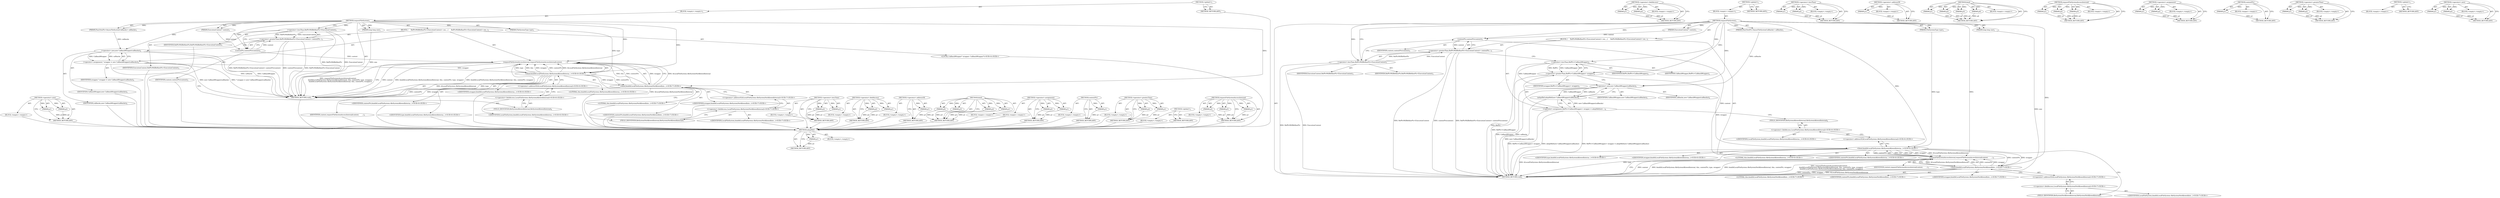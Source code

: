 digraph "requestFileSystemAccessInternal" {
vulnerable_95 [label=<(METHOD,adoptRef)>];
vulnerable_96 [label=<(PARAM,p1)>];
vulnerable_97 [label=<(BLOCK,&lt;empty&gt;,&lt;empty&gt;)>];
vulnerable_98 [label=<(METHOD_RETURN,ANY)>];
vulnerable_121 [label=<(METHOD,&lt;operator&gt;.fieldAccess)>];
vulnerable_122 [label=<(PARAM,p1)>];
vulnerable_123 [label=<(PARAM,p2)>];
vulnerable_124 [label=<(BLOCK,&lt;empty&gt;,&lt;empty&gt;)>];
vulnerable_125 [label=<(METHOD_RETURN,ANY)>];
vulnerable_6 [label=<(METHOD,&lt;global&gt;)<SUB>1</SUB>>];
vulnerable_7 [label=<(BLOCK,&lt;empty&gt;,&lt;empty&gt;)<SUB>1</SUB>>];
vulnerable_8 [label=<(METHOD,requestFileSystem)<SUB>1</SUB>>];
vulnerable_9 [label=<(PARAM,ExecutionContext* context)<SUB>1</SUB>>];
vulnerable_10 [label=<(PARAM,FileSystemType type)<SUB>1</SUB>>];
vulnerable_11 [label=<(PARAM,long long size)<SUB>1</SUB>>];
vulnerable_12 [label=<(PARAM,PassOwnPtr&lt;AsyncFileSystemCallbacks&gt; callbacks)<SUB>1</SUB>>];
vulnerable_13 [label=<(BLOCK,{
     RefPtrWillBeRawPtr&lt;ExecutionContext&gt; con...,{
     RefPtrWillBeRawPtr&lt;ExecutionContext&gt; con...)<SUB>2</SUB>>];
vulnerable_14 [label=<(&lt;operator&gt;.greaterThan,RefPtrWillBeRawPtr&lt;ExecutionContext&gt; contextPtr...)<SUB>3</SUB>>];
vulnerable_15 [label=<(&lt;operator&gt;.lessThan,RefPtrWillBeRawPtr&lt;ExecutionContext)<SUB>3</SUB>>];
vulnerable_16 [label=<(IDENTIFIER,RefPtrWillBeRawPtr,RefPtrWillBeRawPtr&lt;ExecutionContext)<SUB>3</SUB>>];
vulnerable_17 [label=<(IDENTIFIER,ExecutionContext,RefPtrWillBeRawPtr&lt;ExecutionContext)<SUB>3</SUB>>];
vulnerable_18 [label=<(contextPtr,contextPtr(context))<SUB>3</SUB>>];
vulnerable_19 [label=<(IDENTIFIER,context,contextPtr(context))<SUB>3</SUB>>];
vulnerable_20 [label=<(&lt;operator&gt;.assignment,RefPtr&lt;CallbackWrapper&gt; wrapper = adoptRef(new ...)<SUB>4</SUB>>];
vulnerable_21 [label=<(&lt;operator&gt;.greaterThan,RefPtr&lt;CallbackWrapper&gt; wrapper)<SUB>4</SUB>>];
vulnerable_22 [label=<(&lt;operator&gt;.lessThan,RefPtr&lt;CallbackWrapper)<SUB>4</SUB>>];
vulnerable_23 [label=<(IDENTIFIER,RefPtr,RefPtr&lt;CallbackWrapper)<SUB>4</SUB>>];
vulnerable_24 [label=<(IDENTIFIER,CallbackWrapper,RefPtr&lt;CallbackWrapper)<SUB>4</SUB>>];
vulnerable_25 [label=<(IDENTIFIER,wrapper,RefPtr&lt;CallbackWrapper&gt; wrapper)<SUB>4</SUB>>];
vulnerable_26 [label=<(adoptRef,adoptRef(new CallbackWrapper(callbacks)))<SUB>4</SUB>>];
vulnerable_27 [label=<(&lt;operator&gt;.new,new CallbackWrapper(callbacks))<SUB>4</SUB>>];
vulnerable_28 [label=<(IDENTIFIER,CallbackWrapper,new CallbackWrapper(callbacks))<SUB>4</SUB>>];
vulnerable_29 [label=<(IDENTIFIER,callbacks,new CallbackWrapper(callbacks))<SUB>4</SUB>>];
vulnerable_30 [label=<(requestFileSystemAccessInternal,requestFileSystemAccessInternal(context,
      ...)<SUB>5</SUB>>];
vulnerable_31 [label=<(IDENTIFIER,context,requestFileSystemAccessInternal(context,
      ...)<SUB>5</SUB>>];
vulnerable_32 [label="<(bind,bind(&amp;LocalFileSystem::fileSystemAllowedInterna...)<SUB>6</SUB>>"];
vulnerable_33 [label="<(&lt;operator&gt;.addressOf,&amp;LocalFileSystem::fileSystemAllowedInternal)<SUB>6</SUB>>"];
vulnerable_34 [label="<(&lt;operator&gt;.fieldAccess,LocalFileSystem::fileSystemAllowedInternal)<SUB>6</SUB>>"];
vulnerable_35 [label="<(IDENTIFIER,LocalFileSystem,bind(&amp;LocalFileSystem::fileSystemAllowedInterna...)<SUB>6</SUB>>"];
vulnerable_36 [label=<(FIELD_IDENTIFIER,fileSystemAllowedInternal,fileSystemAllowedInternal)<SUB>6</SUB>>];
vulnerable_37 [label="<(LITERAL,this,bind(&amp;LocalFileSystem::fileSystemAllowedInterna...)<SUB>6</SUB>>"];
vulnerable_38 [label="<(IDENTIFIER,contextPtr,bind(&amp;LocalFileSystem::fileSystemAllowedInterna...)<SUB>6</SUB>>"];
vulnerable_39 [label="<(IDENTIFIER,type,bind(&amp;LocalFileSystem::fileSystemAllowedInterna...)<SUB>6</SUB>>"];
vulnerable_40 [label="<(IDENTIFIER,wrapper,bind(&amp;LocalFileSystem::fileSystemAllowedInterna...)<SUB>6</SUB>>"];
vulnerable_41 [label="<(bind,bind(&amp;LocalFileSystem::fileSystemNotAllowedInte...)<SUB>7</SUB>>"];
vulnerable_42 [label="<(&lt;operator&gt;.addressOf,&amp;LocalFileSystem::fileSystemNotAllowedInternal)<SUB>7</SUB>>"];
vulnerable_43 [label="<(&lt;operator&gt;.fieldAccess,LocalFileSystem::fileSystemNotAllowedInternal)<SUB>7</SUB>>"];
vulnerable_44 [label="<(IDENTIFIER,LocalFileSystem,bind(&amp;LocalFileSystem::fileSystemNotAllowedInte...)<SUB>7</SUB>>"];
vulnerable_45 [label=<(FIELD_IDENTIFIER,fileSystemNotAllowedInternal,fileSystemNotAllowedInternal)<SUB>7</SUB>>];
vulnerable_46 [label="<(LITERAL,this,bind(&amp;LocalFileSystem::fileSystemNotAllowedInte...)<SUB>7</SUB>>"];
vulnerable_47 [label="<(IDENTIFIER,contextPtr,bind(&amp;LocalFileSystem::fileSystemNotAllowedInte...)<SUB>7</SUB>>"];
vulnerable_48 [label="<(IDENTIFIER,wrapper,bind(&amp;LocalFileSystem::fileSystemNotAllowedInte...)<SUB>7</SUB>>"];
vulnerable_49 [label=<(METHOD_RETURN,void)<SUB>1</SUB>>];
vulnerable_51 [label=<(METHOD_RETURN,ANY)<SUB>1</SUB>>];
vulnerable_81 [label=<(METHOD,&lt;operator&gt;.lessThan)>];
vulnerable_82 [label=<(PARAM,p1)>];
vulnerable_83 [label=<(PARAM,p2)>];
vulnerable_84 [label=<(BLOCK,&lt;empty&gt;,&lt;empty&gt;)>];
vulnerable_85 [label=<(METHOD_RETURN,ANY)>];
vulnerable_117 [label=<(METHOD,&lt;operator&gt;.addressOf)>];
vulnerable_118 [label=<(PARAM,p1)>];
vulnerable_119 [label=<(BLOCK,&lt;empty&gt;,&lt;empty&gt;)>];
vulnerable_120 [label=<(METHOD_RETURN,ANY)>];
vulnerable_110 [label=<(METHOD,bind)>];
vulnerable_111 [label=<(PARAM,p1)>];
vulnerable_112 [label=<(PARAM,p2)>];
vulnerable_113 [label=<(PARAM,p3)>];
vulnerable_114 [label=<(PARAM,p4)>];
vulnerable_115 [label=<(BLOCK,&lt;empty&gt;,&lt;empty&gt;)>];
vulnerable_116 [label=<(METHOD_RETURN,ANY)>];
vulnerable_104 [label=<(METHOD,requestFileSystemAccessInternal)>];
vulnerable_105 [label=<(PARAM,p1)>];
vulnerable_106 [label=<(PARAM,p2)>];
vulnerable_107 [label=<(PARAM,p3)>];
vulnerable_108 [label=<(BLOCK,&lt;empty&gt;,&lt;empty&gt;)>];
vulnerable_109 [label=<(METHOD_RETURN,ANY)>];
vulnerable_90 [label=<(METHOD,&lt;operator&gt;.assignment)>];
vulnerable_91 [label=<(PARAM,p1)>];
vulnerable_92 [label=<(PARAM,p2)>];
vulnerable_93 [label=<(BLOCK,&lt;empty&gt;,&lt;empty&gt;)>];
vulnerable_94 [label=<(METHOD_RETURN,ANY)>];
vulnerable_86 [label=<(METHOD,contextPtr)>];
vulnerable_87 [label=<(PARAM,p1)>];
vulnerable_88 [label=<(BLOCK,&lt;empty&gt;,&lt;empty&gt;)>];
vulnerable_89 [label=<(METHOD_RETURN,ANY)>];
vulnerable_76 [label=<(METHOD,&lt;operator&gt;.greaterThan)>];
vulnerable_77 [label=<(PARAM,p1)>];
vulnerable_78 [label=<(PARAM,p2)>];
vulnerable_79 [label=<(BLOCK,&lt;empty&gt;,&lt;empty&gt;)>];
vulnerable_80 [label=<(METHOD_RETURN,ANY)>];
vulnerable_70 [label=<(METHOD,&lt;global&gt;)<SUB>1</SUB>>];
vulnerable_71 [label=<(BLOCK,&lt;empty&gt;,&lt;empty&gt;)>];
vulnerable_72 [label=<(METHOD_RETURN,ANY)>];
vulnerable_99 [label=<(METHOD,&lt;operator&gt;.new)>];
vulnerable_100 [label=<(PARAM,p1)>];
vulnerable_101 [label=<(PARAM,p2)>];
vulnerable_102 [label=<(BLOCK,&lt;empty&gt;,&lt;empty&gt;)>];
vulnerable_103 [label=<(METHOD_RETURN,ANY)>];
fixed_93 [label=<(METHOD,&lt;operator&gt;.new)>];
fixed_94 [label=<(PARAM,p1)>];
fixed_95 [label=<(PARAM,p2)>];
fixed_96 [label=<(BLOCK,&lt;empty&gt;,&lt;empty&gt;)>];
fixed_97 [label=<(METHOD_RETURN,ANY)>];
fixed_6 [label=<(METHOD,&lt;global&gt;)<SUB>1</SUB>>];
fixed_7 [label=<(BLOCK,&lt;empty&gt;,&lt;empty&gt;)<SUB>1</SUB>>];
fixed_8 [label=<(METHOD,requestFileSystem)<SUB>1</SUB>>];
fixed_9 [label=<(PARAM,ExecutionContext* context)<SUB>1</SUB>>];
fixed_10 [label=<(PARAM,FileSystemType type)<SUB>1</SUB>>];
fixed_11 [label=<(PARAM,long long size)<SUB>1</SUB>>];
fixed_12 [label=<(PARAM,PassOwnPtr&lt;AsyncFileSystemCallbacks&gt; callbacks)<SUB>1</SUB>>];
fixed_13 [label=<(BLOCK,{
     RefPtrWillBeRawPtr&lt;ExecutionContext&gt; con...,{
     RefPtrWillBeRawPtr&lt;ExecutionContext&gt; con...)<SUB>2</SUB>>];
fixed_14 [label=<(&lt;operator&gt;.greaterThan,RefPtrWillBeRawPtr&lt;ExecutionContext&gt; contextPtr...)<SUB>3</SUB>>];
fixed_15 [label=<(&lt;operator&gt;.lessThan,RefPtrWillBeRawPtr&lt;ExecutionContext)<SUB>3</SUB>>];
fixed_16 [label=<(IDENTIFIER,RefPtrWillBeRawPtr,RefPtrWillBeRawPtr&lt;ExecutionContext)<SUB>3</SUB>>];
fixed_17 [label=<(IDENTIFIER,ExecutionContext,RefPtrWillBeRawPtr&lt;ExecutionContext)<SUB>3</SUB>>];
fixed_18 [label=<(contextPtr,contextPtr(context))<SUB>3</SUB>>];
fixed_19 [label=<(IDENTIFIER,context,contextPtr(context))<SUB>3</SUB>>];
fixed_20 [label="<(LOCAL,CallbackWrapper* wrapper: CallbackWrapper*)<SUB>4</SUB>>"];
fixed_21 [label=<(&lt;operator&gt;.assignment,* wrapper = new CallbackWrapper(callbacks))<SUB>4</SUB>>];
fixed_22 [label=<(IDENTIFIER,wrapper,* wrapper = new CallbackWrapper(callbacks))<SUB>4</SUB>>];
fixed_23 [label=<(&lt;operator&gt;.new,new CallbackWrapper(callbacks))<SUB>4</SUB>>];
fixed_24 [label=<(IDENTIFIER,CallbackWrapper,new CallbackWrapper(callbacks))<SUB>4</SUB>>];
fixed_25 [label=<(IDENTIFIER,callbacks,new CallbackWrapper(callbacks))<SUB>4</SUB>>];
fixed_26 [label=<(requestFileSystemAccessInternal,requestFileSystemAccessInternal(context,
      ...)<SUB>5</SUB>>];
fixed_27 [label=<(IDENTIFIER,context,requestFileSystemAccessInternal(context,
      ...)<SUB>5</SUB>>];
fixed_28 [label="<(bind,bind(&amp;LocalFileSystem::fileSystemAllowedInterna...)<SUB>6</SUB>>"];
fixed_29 [label="<(&lt;operator&gt;.addressOf,&amp;LocalFileSystem::fileSystemAllowedInternal)<SUB>6</SUB>>"];
fixed_30 [label="<(&lt;operator&gt;.fieldAccess,LocalFileSystem::fileSystemAllowedInternal)<SUB>6</SUB>>"];
fixed_31 [label="<(IDENTIFIER,LocalFileSystem,bind(&amp;LocalFileSystem::fileSystemAllowedInterna...)<SUB>6</SUB>>"];
fixed_32 [label=<(FIELD_IDENTIFIER,fileSystemAllowedInternal,fileSystemAllowedInternal)<SUB>6</SUB>>];
fixed_33 [label="<(LITERAL,this,bind(&amp;LocalFileSystem::fileSystemAllowedInterna...)<SUB>6</SUB>>"];
fixed_34 [label="<(IDENTIFIER,contextPtr,bind(&amp;LocalFileSystem::fileSystemAllowedInterna...)<SUB>6</SUB>>"];
fixed_35 [label="<(IDENTIFIER,type,bind(&amp;LocalFileSystem::fileSystemAllowedInterna...)<SUB>6</SUB>>"];
fixed_36 [label="<(IDENTIFIER,wrapper,bind(&amp;LocalFileSystem::fileSystemAllowedInterna...)<SUB>6</SUB>>"];
fixed_37 [label="<(bind,bind(&amp;LocalFileSystem::fileSystemNotAllowedInte...)<SUB>7</SUB>>"];
fixed_38 [label="<(&lt;operator&gt;.addressOf,&amp;LocalFileSystem::fileSystemNotAllowedInternal)<SUB>7</SUB>>"];
fixed_39 [label="<(&lt;operator&gt;.fieldAccess,LocalFileSystem::fileSystemNotAllowedInternal)<SUB>7</SUB>>"];
fixed_40 [label="<(IDENTIFIER,LocalFileSystem,bind(&amp;LocalFileSystem::fileSystemNotAllowedInte...)<SUB>7</SUB>>"];
fixed_41 [label=<(FIELD_IDENTIFIER,fileSystemNotAllowedInternal,fileSystemNotAllowedInternal)<SUB>7</SUB>>];
fixed_42 [label="<(LITERAL,this,bind(&amp;LocalFileSystem::fileSystemNotAllowedInte...)<SUB>7</SUB>>"];
fixed_43 [label="<(IDENTIFIER,contextPtr,bind(&amp;LocalFileSystem::fileSystemNotAllowedInte...)<SUB>7</SUB>>"];
fixed_44 [label="<(IDENTIFIER,wrapper,bind(&amp;LocalFileSystem::fileSystemNotAllowedInte...)<SUB>7</SUB>>"];
fixed_45 [label=<(METHOD_RETURN,void)<SUB>1</SUB>>];
fixed_47 [label=<(METHOD_RETURN,ANY)<SUB>1</SUB>>];
fixed_79 [label=<(METHOD,&lt;operator&gt;.lessThan)>];
fixed_80 [label=<(PARAM,p1)>];
fixed_81 [label=<(PARAM,p2)>];
fixed_82 [label=<(BLOCK,&lt;empty&gt;,&lt;empty&gt;)>];
fixed_83 [label=<(METHOD_RETURN,ANY)>];
fixed_115 [label=<(METHOD,&lt;operator&gt;.fieldAccess)>];
fixed_116 [label=<(PARAM,p1)>];
fixed_117 [label=<(PARAM,p2)>];
fixed_118 [label=<(BLOCK,&lt;empty&gt;,&lt;empty&gt;)>];
fixed_119 [label=<(METHOD_RETURN,ANY)>];
fixed_111 [label=<(METHOD,&lt;operator&gt;.addressOf)>];
fixed_112 [label=<(PARAM,p1)>];
fixed_113 [label=<(BLOCK,&lt;empty&gt;,&lt;empty&gt;)>];
fixed_114 [label=<(METHOD_RETURN,ANY)>];
fixed_104 [label=<(METHOD,bind)>];
fixed_105 [label=<(PARAM,p1)>];
fixed_106 [label=<(PARAM,p2)>];
fixed_107 [label=<(PARAM,p3)>];
fixed_108 [label=<(PARAM,p4)>];
fixed_109 [label=<(BLOCK,&lt;empty&gt;,&lt;empty&gt;)>];
fixed_110 [label=<(METHOD_RETURN,ANY)>];
fixed_88 [label=<(METHOD,&lt;operator&gt;.assignment)>];
fixed_89 [label=<(PARAM,p1)>];
fixed_90 [label=<(PARAM,p2)>];
fixed_91 [label=<(BLOCK,&lt;empty&gt;,&lt;empty&gt;)>];
fixed_92 [label=<(METHOD_RETURN,ANY)>];
fixed_84 [label=<(METHOD,contextPtr)>];
fixed_85 [label=<(PARAM,p1)>];
fixed_86 [label=<(BLOCK,&lt;empty&gt;,&lt;empty&gt;)>];
fixed_87 [label=<(METHOD_RETURN,ANY)>];
fixed_74 [label=<(METHOD,&lt;operator&gt;.greaterThan)>];
fixed_75 [label=<(PARAM,p1)>];
fixed_76 [label=<(PARAM,p2)>];
fixed_77 [label=<(BLOCK,&lt;empty&gt;,&lt;empty&gt;)>];
fixed_78 [label=<(METHOD_RETURN,ANY)>];
fixed_68 [label=<(METHOD,&lt;global&gt;)<SUB>1</SUB>>];
fixed_69 [label=<(BLOCK,&lt;empty&gt;,&lt;empty&gt;)>];
fixed_70 [label=<(METHOD_RETURN,ANY)>];
fixed_98 [label=<(METHOD,requestFileSystemAccessInternal)>];
fixed_99 [label=<(PARAM,p1)>];
fixed_100 [label=<(PARAM,p2)>];
fixed_101 [label=<(PARAM,p3)>];
fixed_102 [label=<(BLOCK,&lt;empty&gt;,&lt;empty&gt;)>];
fixed_103 [label=<(METHOD_RETURN,ANY)>];
vulnerable_95 -> vulnerable_96  [key=0, label="AST: "];
vulnerable_95 -> vulnerable_96  [key=1, label="DDG: "];
vulnerable_95 -> vulnerable_97  [key=0, label="AST: "];
vulnerable_95 -> vulnerable_98  [key=0, label="AST: "];
vulnerable_95 -> vulnerable_98  [key=1, label="CFG: "];
vulnerable_96 -> vulnerable_98  [key=0, label="DDG: p1"];
vulnerable_121 -> vulnerable_122  [key=0, label="AST: "];
vulnerable_121 -> vulnerable_122  [key=1, label="DDG: "];
vulnerable_121 -> vulnerable_124  [key=0, label="AST: "];
vulnerable_121 -> vulnerable_123  [key=0, label="AST: "];
vulnerable_121 -> vulnerable_123  [key=1, label="DDG: "];
vulnerable_121 -> vulnerable_125  [key=0, label="AST: "];
vulnerable_121 -> vulnerable_125  [key=1, label="CFG: "];
vulnerable_122 -> vulnerable_125  [key=0, label="DDG: p1"];
vulnerable_123 -> vulnerable_125  [key=0, label="DDG: p2"];
vulnerable_6 -> vulnerable_7  [key=0, label="AST: "];
vulnerable_6 -> vulnerable_51  [key=0, label="AST: "];
vulnerable_6 -> vulnerable_51  [key=1, label="CFG: "];
vulnerable_7 -> vulnerable_8  [key=0, label="AST: "];
vulnerable_8 -> vulnerable_9  [key=0, label="AST: "];
vulnerable_8 -> vulnerable_9  [key=1, label="DDG: "];
vulnerable_8 -> vulnerable_10  [key=0, label="AST: "];
vulnerable_8 -> vulnerable_10  [key=1, label="DDG: "];
vulnerable_8 -> vulnerable_11  [key=0, label="AST: "];
vulnerable_8 -> vulnerable_11  [key=1, label="DDG: "];
vulnerable_8 -> vulnerable_12  [key=0, label="AST: "];
vulnerable_8 -> vulnerable_12  [key=1, label="DDG: "];
vulnerable_8 -> vulnerable_13  [key=0, label="AST: "];
vulnerable_8 -> vulnerable_49  [key=0, label="AST: "];
vulnerable_8 -> vulnerable_15  [key=0, label="CFG: "];
vulnerable_8 -> vulnerable_15  [key=1, label="DDG: "];
vulnerable_8 -> vulnerable_30  [key=0, label="DDG: "];
vulnerable_8 -> vulnerable_18  [key=0, label="DDG: "];
vulnerable_8 -> vulnerable_21  [key=0, label="DDG: "];
vulnerable_8 -> vulnerable_32  [key=0, label="DDG: "];
vulnerable_8 -> vulnerable_41  [key=0, label="DDG: "];
vulnerable_8 -> vulnerable_22  [key=0, label="DDG: "];
vulnerable_8 -> vulnerable_27  [key=0, label="DDG: "];
vulnerable_9 -> vulnerable_18  [key=0, label="DDG: context"];
vulnerable_10 -> vulnerable_32  [key=0, label="DDG: type"];
vulnerable_11 -> vulnerable_49  [key=0, label="DDG: size"];
vulnerable_12 -> vulnerable_27  [key=0, label="DDG: callbacks"];
vulnerable_13 -> vulnerable_14  [key=0, label="AST: "];
vulnerable_13 -> vulnerable_20  [key=0, label="AST: "];
vulnerable_13 -> vulnerable_30  [key=0, label="AST: "];
vulnerable_14 -> vulnerable_15  [key=0, label="AST: "];
vulnerable_14 -> vulnerable_18  [key=0, label="AST: "];
vulnerable_14 -> vulnerable_22  [key=0, label="CFG: "];
vulnerable_14 -> vulnerable_49  [key=0, label="DDG: RefPtrWillBeRawPtr&lt;ExecutionContext"];
vulnerable_14 -> vulnerable_49  [key=1, label="DDG: contextPtr(context)"];
vulnerable_14 -> vulnerable_49  [key=2, label="DDG: RefPtrWillBeRawPtr&lt;ExecutionContext&gt; contextPtr(context)"];
vulnerable_15 -> vulnerable_16  [key=0, label="AST: "];
vulnerable_15 -> vulnerable_17  [key=0, label="AST: "];
vulnerable_15 -> vulnerable_18  [key=0, label="CFG: "];
vulnerable_15 -> vulnerable_49  [key=0, label="DDG: RefPtrWillBeRawPtr"];
vulnerable_15 -> vulnerable_49  [key=1, label="DDG: ExecutionContext"];
vulnerable_15 -> vulnerable_14  [key=0, label="DDG: RefPtrWillBeRawPtr"];
vulnerable_15 -> vulnerable_14  [key=1, label="DDG: ExecutionContext"];
vulnerable_18 -> vulnerable_19  [key=0, label="AST: "];
vulnerable_18 -> vulnerable_14  [key=0, label="CFG: "];
vulnerable_18 -> vulnerable_14  [key=1, label="DDG: context"];
vulnerable_18 -> vulnerable_30  [key=0, label="DDG: context"];
vulnerable_20 -> vulnerable_21  [key=0, label="AST: "];
vulnerable_20 -> vulnerable_26  [key=0, label="AST: "];
vulnerable_20 -> vulnerable_36  [key=0, label="CFG: "];
vulnerable_20 -> vulnerable_49  [key=0, label="DDG: RefPtr&lt;CallbackWrapper&gt; wrapper"];
vulnerable_20 -> vulnerable_49  [key=1, label="DDG: adoptRef(new CallbackWrapper(callbacks))"];
vulnerable_20 -> vulnerable_49  [key=2, label="DDG: RefPtr&lt;CallbackWrapper&gt; wrapper = adoptRef(new CallbackWrapper(callbacks))"];
vulnerable_21 -> vulnerable_22  [key=0, label="AST: "];
vulnerable_21 -> vulnerable_25  [key=0, label="AST: "];
vulnerable_21 -> vulnerable_27  [key=0, label="CFG: "];
vulnerable_21 -> vulnerable_49  [key=0, label="DDG: RefPtr&lt;CallbackWrapper"];
vulnerable_21 -> vulnerable_32  [key=0, label="DDG: wrapper"];
vulnerable_22 -> vulnerable_23  [key=0, label="AST: "];
vulnerable_22 -> vulnerable_24  [key=0, label="AST: "];
vulnerable_22 -> vulnerable_21  [key=0, label="CFG: "];
vulnerable_22 -> vulnerable_21  [key=1, label="DDG: RefPtr"];
vulnerable_22 -> vulnerable_21  [key=2, label="DDG: CallbackWrapper"];
vulnerable_22 -> vulnerable_49  [key=0, label="DDG: RefPtr"];
vulnerable_22 -> vulnerable_27  [key=0, label="DDG: CallbackWrapper"];
vulnerable_26 -> vulnerable_27  [key=0, label="AST: "];
vulnerable_26 -> vulnerable_20  [key=0, label="CFG: "];
vulnerable_26 -> vulnerable_20  [key=1, label="DDG: new CallbackWrapper(callbacks)"];
vulnerable_26 -> vulnerable_49  [key=0, label="DDG: new CallbackWrapper(callbacks)"];
vulnerable_27 -> vulnerable_28  [key=0, label="AST: "];
vulnerable_27 -> vulnerable_29  [key=0, label="AST: "];
vulnerable_27 -> vulnerable_26  [key=0, label="CFG: "];
vulnerable_27 -> vulnerable_26  [key=1, label="DDG: CallbackWrapper"];
vulnerable_27 -> vulnerable_26  [key=2, label="DDG: callbacks"];
vulnerable_27 -> vulnerable_49  [key=0, label="DDG: CallbackWrapper"];
vulnerable_27 -> vulnerable_49  [key=1, label="DDG: callbacks"];
vulnerable_30 -> vulnerable_31  [key=0, label="AST: "];
vulnerable_30 -> vulnerable_32  [key=0, label="AST: "];
vulnerable_30 -> vulnerable_41  [key=0, label="AST: "];
vulnerable_30 -> vulnerable_49  [key=0, label="CFG: "];
vulnerable_30 -> vulnerable_49  [key=1, label="DDG: context"];
vulnerable_30 -> vulnerable_49  [key=2, label="DDG: bind(&amp;LocalFileSystem::fileSystemAllowedInternal, this, contextPtr, type, wrapper)"];
vulnerable_30 -> vulnerable_49  [key=3, label="DDG: bind(&amp;LocalFileSystem::fileSystemNotAllowedInternal, this, contextPtr, wrapper)"];
vulnerable_30 -> vulnerable_49  [key=4, label="DDG: requestFileSystemAccessInternal(context,
         bind(&amp;LocalFileSystem::fileSystemAllowedInternal, this, contextPtr, type, wrapper),
         bind(&amp;LocalFileSystem::fileSystemNotAllowedInternal, this, contextPtr, wrapper))"];
vulnerable_32 -> vulnerable_33  [key=0, label="AST: "];
vulnerable_32 -> vulnerable_37  [key=0, label="AST: "];
vulnerable_32 -> vulnerable_38  [key=0, label="AST: "];
vulnerable_32 -> vulnerable_39  [key=0, label="AST: "];
vulnerable_32 -> vulnerable_40  [key=0, label="AST: "];
vulnerable_32 -> vulnerable_45  [key=0, label="CFG: "];
vulnerable_32 -> vulnerable_49  [key=0, label="DDG: &amp;LocalFileSystem::fileSystemAllowedInternal"];
vulnerable_32 -> vulnerable_49  [key=1, label="DDG: type"];
vulnerable_32 -> vulnerable_30  [key=0, label="DDG: this"];
vulnerable_32 -> vulnerable_30  [key=1, label="DDG: type"];
vulnerable_32 -> vulnerable_30  [key=2, label="DDG: wrapper"];
vulnerable_32 -> vulnerable_30  [key=3, label="DDG: &amp;LocalFileSystem::fileSystemAllowedInternal"];
vulnerable_32 -> vulnerable_30  [key=4, label="DDG: contextPtr"];
vulnerable_32 -> vulnerable_41  [key=0, label="DDG: contextPtr"];
vulnerable_32 -> vulnerable_41  [key=1, label="DDG: wrapper"];
vulnerable_33 -> vulnerable_34  [key=0, label="AST: "];
vulnerable_33 -> vulnerable_32  [key=0, label="CFG: "];
vulnerable_34 -> vulnerable_35  [key=0, label="AST: "];
vulnerable_34 -> vulnerable_36  [key=0, label="AST: "];
vulnerable_34 -> vulnerable_33  [key=0, label="CFG: "];
vulnerable_36 -> vulnerable_34  [key=0, label="CFG: "];
vulnerable_41 -> vulnerable_42  [key=0, label="AST: "];
vulnerable_41 -> vulnerable_46  [key=0, label="AST: "];
vulnerable_41 -> vulnerable_47  [key=0, label="AST: "];
vulnerable_41 -> vulnerable_48  [key=0, label="AST: "];
vulnerable_41 -> vulnerable_30  [key=0, label="CFG: "];
vulnerable_41 -> vulnerable_30  [key=1, label="DDG: &amp;LocalFileSystem::fileSystemNotAllowedInternal"];
vulnerable_41 -> vulnerable_30  [key=2, label="DDG: this"];
vulnerable_41 -> vulnerable_30  [key=3, label="DDG: contextPtr"];
vulnerable_41 -> vulnerable_30  [key=4, label="DDG: wrapper"];
vulnerable_41 -> vulnerable_49  [key=0, label="DDG: &amp;LocalFileSystem::fileSystemNotAllowedInternal"];
vulnerable_41 -> vulnerable_49  [key=1, label="DDG: contextPtr"];
vulnerable_41 -> vulnerable_49  [key=2, label="DDG: wrapper"];
vulnerable_42 -> vulnerable_43  [key=0, label="AST: "];
vulnerable_42 -> vulnerable_41  [key=0, label="CFG: "];
vulnerable_43 -> vulnerable_44  [key=0, label="AST: "];
vulnerable_43 -> vulnerable_45  [key=0, label="AST: "];
vulnerable_43 -> vulnerable_42  [key=0, label="CFG: "];
vulnerable_45 -> vulnerable_43  [key=0, label="CFG: "];
vulnerable_81 -> vulnerable_82  [key=0, label="AST: "];
vulnerable_81 -> vulnerable_82  [key=1, label="DDG: "];
vulnerable_81 -> vulnerable_84  [key=0, label="AST: "];
vulnerable_81 -> vulnerable_83  [key=0, label="AST: "];
vulnerable_81 -> vulnerable_83  [key=1, label="DDG: "];
vulnerable_81 -> vulnerable_85  [key=0, label="AST: "];
vulnerable_81 -> vulnerable_85  [key=1, label="CFG: "];
vulnerable_82 -> vulnerable_85  [key=0, label="DDG: p1"];
vulnerable_83 -> vulnerable_85  [key=0, label="DDG: p2"];
vulnerable_117 -> vulnerable_118  [key=0, label="AST: "];
vulnerable_117 -> vulnerable_118  [key=1, label="DDG: "];
vulnerable_117 -> vulnerable_119  [key=0, label="AST: "];
vulnerable_117 -> vulnerable_120  [key=0, label="AST: "];
vulnerable_117 -> vulnerable_120  [key=1, label="CFG: "];
vulnerable_118 -> vulnerable_120  [key=0, label="DDG: p1"];
vulnerable_110 -> vulnerable_111  [key=0, label="AST: "];
vulnerable_110 -> vulnerable_111  [key=1, label="DDG: "];
vulnerable_110 -> vulnerable_115  [key=0, label="AST: "];
vulnerable_110 -> vulnerable_112  [key=0, label="AST: "];
vulnerable_110 -> vulnerable_112  [key=1, label="DDG: "];
vulnerable_110 -> vulnerable_116  [key=0, label="AST: "];
vulnerable_110 -> vulnerable_116  [key=1, label="CFG: "];
vulnerable_110 -> vulnerable_113  [key=0, label="AST: "];
vulnerable_110 -> vulnerable_113  [key=1, label="DDG: "];
vulnerable_110 -> vulnerable_114  [key=0, label="AST: "];
vulnerable_110 -> vulnerable_114  [key=1, label="DDG: "];
vulnerable_111 -> vulnerable_116  [key=0, label="DDG: p1"];
vulnerable_112 -> vulnerable_116  [key=0, label="DDG: p2"];
vulnerable_113 -> vulnerable_116  [key=0, label="DDG: p3"];
vulnerable_114 -> vulnerable_116  [key=0, label="DDG: p4"];
vulnerable_104 -> vulnerable_105  [key=0, label="AST: "];
vulnerable_104 -> vulnerable_105  [key=1, label="DDG: "];
vulnerable_104 -> vulnerable_108  [key=0, label="AST: "];
vulnerable_104 -> vulnerable_106  [key=0, label="AST: "];
vulnerable_104 -> vulnerable_106  [key=1, label="DDG: "];
vulnerable_104 -> vulnerable_109  [key=0, label="AST: "];
vulnerable_104 -> vulnerable_109  [key=1, label="CFG: "];
vulnerable_104 -> vulnerable_107  [key=0, label="AST: "];
vulnerable_104 -> vulnerable_107  [key=1, label="DDG: "];
vulnerable_105 -> vulnerable_109  [key=0, label="DDG: p1"];
vulnerable_106 -> vulnerable_109  [key=0, label="DDG: p2"];
vulnerable_107 -> vulnerable_109  [key=0, label="DDG: p3"];
vulnerable_90 -> vulnerable_91  [key=0, label="AST: "];
vulnerable_90 -> vulnerable_91  [key=1, label="DDG: "];
vulnerable_90 -> vulnerable_93  [key=0, label="AST: "];
vulnerable_90 -> vulnerable_92  [key=0, label="AST: "];
vulnerable_90 -> vulnerable_92  [key=1, label="DDG: "];
vulnerable_90 -> vulnerable_94  [key=0, label="AST: "];
vulnerable_90 -> vulnerable_94  [key=1, label="CFG: "];
vulnerable_91 -> vulnerable_94  [key=0, label="DDG: p1"];
vulnerable_92 -> vulnerable_94  [key=0, label="DDG: p2"];
vulnerable_86 -> vulnerable_87  [key=0, label="AST: "];
vulnerable_86 -> vulnerable_87  [key=1, label="DDG: "];
vulnerable_86 -> vulnerable_88  [key=0, label="AST: "];
vulnerable_86 -> vulnerable_89  [key=0, label="AST: "];
vulnerable_86 -> vulnerable_89  [key=1, label="CFG: "];
vulnerable_87 -> vulnerable_89  [key=0, label="DDG: p1"];
vulnerable_76 -> vulnerable_77  [key=0, label="AST: "];
vulnerable_76 -> vulnerable_77  [key=1, label="DDG: "];
vulnerable_76 -> vulnerable_79  [key=0, label="AST: "];
vulnerable_76 -> vulnerable_78  [key=0, label="AST: "];
vulnerable_76 -> vulnerable_78  [key=1, label="DDG: "];
vulnerable_76 -> vulnerable_80  [key=0, label="AST: "];
vulnerable_76 -> vulnerable_80  [key=1, label="CFG: "];
vulnerable_77 -> vulnerable_80  [key=0, label="DDG: p1"];
vulnerable_78 -> vulnerable_80  [key=0, label="DDG: p2"];
vulnerable_70 -> vulnerable_71  [key=0, label="AST: "];
vulnerable_70 -> vulnerable_72  [key=0, label="AST: "];
vulnerable_70 -> vulnerable_72  [key=1, label="CFG: "];
vulnerable_99 -> vulnerable_100  [key=0, label="AST: "];
vulnerable_99 -> vulnerable_100  [key=1, label="DDG: "];
vulnerable_99 -> vulnerable_102  [key=0, label="AST: "];
vulnerable_99 -> vulnerable_101  [key=0, label="AST: "];
vulnerable_99 -> vulnerable_101  [key=1, label="DDG: "];
vulnerable_99 -> vulnerable_103  [key=0, label="AST: "];
vulnerable_99 -> vulnerable_103  [key=1, label="CFG: "];
vulnerable_100 -> vulnerable_103  [key=0, label="DDG: p1"];
vulnerable_101 -> vulnerable_103  [key=0, label="DDG: p2"];
fixed_93 -> fixed_94  [key=0, label="AST: "];
fixed_93 -> fixed_94  [key=1, label="DDG: "];
fixed_93 -> fixed_96  [key=0, label="AST: "];
fixed_93 -> fixed_95  [key=0, label="AST: "];
fixed_93 -> fixed_95  [key=1, label="DDG: "];
fixed_93 -> fixed_97  [key=0, label="AST: "];
fixed_93 -> fixed_97  [key=1, label="CFG: "];
fixed_94 -> fixed_97  [key=0, label="DDG: p1"];
fixed_95 -> fixed_97  [key=0, label="DDG: p2"];
fixed_96 -> vulnerable_95  [key=0];
fixed_97 -> vulnerable_95  [key=0];
fixed_6 -> fixed_7  [key=0, label="AST: "];
fixed_6 -> fixed_47  [key=0, label="AST: "];
fixed_6 -> fixed_47  [key=1, label="CFG: "];
fixed_7 -> fixed_8  [key=0, label="AST: "];
fixed_8 -> fixed_9  [key=0, label="AST: "];
fixed_8 -> fixed_9  [key=1, label="DDG: "];
fixed_8 -> fixed_10  [key=0, label="AST: "];
fixed_8 -> fixed_10  [key=1, label="DDG: "];
fixed_8 -> fixed_11  [key=0, label="AST: "];
fixed_8 -> fixed_11  [key=1, label="DDG: "];
fixed_8 -> fixed_12  [key=0, label="AST: "];
fixed_8 -> fixed_12  [key=1, label="DDG: "];
fixed_8 -> fixed_13  [key=0, label="AST: "];
fixed_8 -> fixed_45  [key=0, label="AST: "];
fixed_8 -> fixed_15  [key=0, label="CFG: "];
fixed_8 -> fixed_15  [key=1, label="DDG: "];
fixed_8 -> fixed_26  [key=0, label="DDG: "];
fixed_8 -> fixed_18  [key=0, label="DDG: "];
fixed_8 -> fixed_23  [key=0, label="DDG: "];
fixed_8 -> fixed_28  [key=0, label="DDG: "];
fixed_8 -> fixed_37  [key=0, label="DDG: "];
fixed_9 -> fixed_18  [key=0, label="DDG: context"];
fixed_10 -> fixed_28  [key=0, label="DDG: type"];
fixed_11 -> fixed_45  [key=0, label="DDG: size"];
fixed_12 -> fixed_23  [key=0, label="DDG: callbacks"];
fixed_13 -> fixed_14  [key=0, label="AST: "];
fixed_13 -> fixed_20  [key=0, label="AST: "];
fixed_13 -> fixed_21  [key=0, label="AST: "];
fixed_13 -> fixed_26  [key=0, label="AST: "];
fixed_14 -> fixed_15  [key=0, label="AST: "];
fixed_14 -> fixed_18  [key=0, label="AST: "];
fixed_14 -> fixed_23  [key=0, label="CFG: "];
fixed_14 -> fixed_45  [key=0, label="DDG: RefPtrWillBeRawPtr&lt;ExecutionContext"];
fixed_14 -> fixed_45  [key=1, label="DDG: contextPtr(context)"];
fixed_14 -> fixed_45  [key=2, label="DDG: RefPtrWillBeRawPtr&lt;ExecutionContext&gt; contextPtr(context)"];
fixed_15 -> fixed_16  [key=0, label="AST: "];
fixed_15 -> fixed_17  [key=0, label="AST: "];
fixed_15 -> fixed_18  [key=0, label="CFG: "];
fixed_15 -> fixed_45  [key=0, label="DDG: RefPtrWillBeRawPtr"];
fixed_15 -> fixed_45  [key=1, label="DDG: ExecutionContext"];
fixed_15 -> fixed_14  [key=0, label="DDG: RefPtrWillBeRawPtr"];
fixed_15 -> fixed_14  [key=1, label="DDG: ExecutionContext"];
fixed_16 -> vulnerable_95  [key=0];
fixed_17 -> vulnerable_95  [key=0];
fixed_18 -> fixed_19  [key=0, label="AST: "];
fixed_18 -> fixed_14  [key=0, label="CFG: "];
fixed_18 -> fixed_14  [key=1, label="DDG: context"];
fixed_18 -> fixed_26  [key=0, label="DDG: context"];
fixed_19 -> vulnerable_95  [key=0];
fixed_20 -> vulnerable_95  [key=0];
fixed_21 -> fixed_22  [key=0, label="AST: "];
fixed_21 -> fixed_23  [key=0, label="AST: "];
fixed_21 -> fixed_32  [key=0, label="CFG: "];
fixed_21 -> fixed_45  [key=0, label="DDG: new CallbackWrapper(callbacks)"];
fixed_21 -> fixed_45  [key=1, label="DDG: * wrapper = new CallbackWrapper(callbacks)"];
fixed_21 -> fixed_28  [key=0, label="DDG: wrapper"];
fixed_22 -> vulnerable_95  [key=0];
fixed_23 -> fixed_24  [key=0, label="AST: "];
fixed_23 -> fixed_25  [key=0, label="AST: "];
fixed_23 -> fixed_21  [key=0, label="CFG: "];
fixed_23 -> fixed_21  [key=1, label="DDG: CallbackWrapper"];
fixed_23 -> fixed_21  [key=2, label="DDG: callbacks"];
fixed_23 -> fixed_45  [key=0, label="DDG: callbacks"];
fixed_23 -> fixed_45  [key=1, label="DDG: CallbackWrapper"];
fixed_24 -> vulnerable_95  [key=0];
fixed_25 -> vulnerable_95  [key=0];
fixed_26 -> fixed_27  [key=0, label="AST: "];
fixed_26 -> fixed_28  [key=0, label="AST: "];
fixed_26 -> fixed_37  [key=0, label="AST: "];
fixed_26 -> fixed_45  [key=0, label="CFG: "];
fixed_26 -> fixed_45  [key=1, label="DDG: context"];
fixed_26 -> fixed_45  [key=2, label="DDG: bind(&amp;LocalFileSystem::fileSystemAllowedInternal, this, contextPtr, type, wrapper)"];
fixed_26 -> fixed_45  [key=3, label="DDG: bind(&amp;LocalFileSystem::fileSystemNotAllowedInternal, this, contextPtr, wrapper)"];
fixed_26 -> fixed_45  [key=4, label="DDG: requestFileSystemAccessInternal(context,
         bind(&amp;LocalFileSystem::fileSystemAllowedInternal, this, contextPtr, type, wrapper),
         bind(&amp;LocalFileSystem::fileSystemNotAllowedInternal, this, contextPtr, wrapper))"];
fixed_27 -> vulnerable_95  [key=0];
fixed_28 -> fixed_29  [key=0, label="AST: "];
fixed_28 -> fixed_33  [key=0, label="AST: "];
fixed_28 -> fixed_34  [key=0, label="AST: "];
fixed_28 -> fixed_35  [key=0, label="AST: "];
fixed_28 -> fixed_36  [key=0, label="AST: "];
fixed_28 -> fixed_41  [key=0, label="CFG: "];
fixed_28 -> fixed_45  [key=0, label="DDG: &amp;LocalFileSystem::fileSystemAllowedInternal"];
fixed_28 -> fixed_45  [key=1, label="DDG: type"];
fixed_28 -> fixed_26  [key=0, label="DDG: type"];
fixed_28 -> fixed_26  [key=1, label="DDG: this"];
fixed_28 -> fixed_26  [key=2, label="DDG: wrapper"];
fixed_28 -> fixed_26  [key=3, label="DDG: contextPtr"];
fixed_28 -> fixed_26  [key=4, label="DDG: &amp;LocalFileSystem::fileSystemAllowedInternal"];
fixed_28 -> fixed_37  [key=0, label="DDG: contextPtr"];
fixed_28 -> fixed_37  [key=1, label="DDG: wrapper"];
fixed_29 -> fixed_30  [key=0, label="AST: "];
fixed_29 -> fixed_28  [key=0, label="CFG: "];
fixed_30 -> fixed_31  [key=0, label="AST: "];
fixed_30 -> fixed_32  [key=0, label="AST: "];
fixed_30 -> fixed_29  [key=0, label="CFG: "];
fixed_31 -> vulnerable_95  [key=0];
fixed_32 -> fixed_30  [key=0, label="CFG: "];
fixed_33 -> vulnerable_95  [key=0];
fixed_34 -> vulnerable_95  [key=0];
fixed_35 -> vulnerable_95  [key=0];
fixed_36 -> vulnerable_95  [key=0];
fixed_37 -> fixed_38  [key=0, label="AST: "];
fixed_37 -> fixed_42  [key=0, label="AST: "];
fixed_37 -> fixed_43  [key=0, label="AST: "];
fixed_37 -> fixed_44  [key=0, label="AST: "];
fixed_37 -> fixed_26  [key=0, label="CFG: "];
fixed_37 -> fixed_26  [key=1, label="DDG: &amp;LocalFileSystem::fileSystemNotAllowedInternal"];
fixed_37 -> fixed_26  [key=2, label="DDG: this"];
fixed_37 -> fixed_26  [key=3, label="DDG: contextPtr"];
fixed_37 -> fixed_26  [key=4, label="DDG: wrapper"];
fixed_37 -> fixed_45  [key=0, label="DDG: &amp;LocalFileSystem::fileSystemNotAllowedInternal"];
fixed_37 -> fixed_45  [key=1, label="DDG: contextPtr"];
fixed_37 -> fixed_45  [key=2, label="DDG: wrapper"];
fixed_38 -> fixed_39  [key=0, label="AST: "];
fixed_38 -> fixed_37  [key=0, label="CFG: "];
fixed_39 -> fixed_40  [key=0, label="AST: "];
fixed_39 -> fixed_41  [key=0, label="AST: "];
fixed_39 -> fixed_38  [key=0, label="CFG: "];
fixed_40 -> vulnerable_95  [key=0];
fixed_41 -> fixed_39  [key=0, label="CFG: "];
fixed_42 -> vulnerable_95  [key=0];
fixed_43 -> vulnerable_95  [key=0];
fixed_44 -> vulnerable_95  [key=0];
fixed_45 -> vulnerable_95  [key=0];
fixed_47 -> vulnerable_95  [key=0];
fixed_79 -> fixed_80  [key=0, label="AST: "];
fixed_79 -> fixed_80  [key=1, label="DDG: "];
fixed_79 -> fixed_82  [key=0, label="AST: "];
fixed_79 -> fixed_81  [key=0, label="AST: "];
fixed_79 -> fixed_81  [key=1, label="DDG: "];
fixed_79 -> fixed_83  [key=0, label="AST: "];
fixed_79 -> fixed_83  [key=1, label="CFG: "];
fixed_80 -> fixed_83  [key=0, label="DDG: p1"];
fixed_81 -> fixed_83  [key=0, label="DDG: p2"];
fixed_82 -> vulnerable_95  [key=0];
fixed_83 -> vulnerable_95  [key=0];
fixed_115 -> fixed_116  [key=0, label="AST: "];
fixed_115 -> fixed_116  [key=1, label="DDG: "];
fixed_115 -> fixed_118  [key=0, label="AST: "];
fixed_115 -> fixed_117  [key=0, label="AST: "];
fixed_115 -> fixed_117  [key=1, label="DDG: "];
fixed_115 -> fixed_119  [key=0, label="AST: "];
fixed_115 -> fixed_119  [key=1, label="CFG: "];
fixed_116 -> fixed_119  [key=0, label="DDG: p1"];
fixed_117 -> fixed_119  [key=0, label="DDG: p2"];
fixed_118 -> vulnerable_95  [key=0];
fixed_119 -> vulnerable_95  [key=0];
fixed_111 -> fixed_112  [key=0, label="AST: "];
fixed_111 -> fixed_112  [key=1, label="DDG: "];
fixed_111 -> fixed_113  [key=0, label="AST: "];
fixed_111 -> fixed_114  [key=0, label="AST: "];
fixed_111 -> fixed_114  [key=1, label="CFG: "];
fixed_112 -> fixed_114  [key=0, label="DDG: p1"];
fixed_113 -> vulnerable_95  [key=0];
fixed_114 -> vulnerable_95  [key=0];
fixed_104 -> fixed_105  [key=0, label="AST: "];
fixed_104 -> fixed_105  [key=1, label="DDG: "];
fixed_104 -> fixed_109  [key=0, label="AST: "];
fixed_104 -> fixed_106  [key=0, label="AST: "];
fixed_104 -> fixed_106  [key=1, label="DDG: "];
fixed_104 -> fixed_110  [key=0, label="AST: "];
fixed_104 -> fixed_110  [key=1, label="CFG: "];
fixed_104 -> fixed_107  [key=0, label="AST: "];
fixed_104 -> fixed_107  [key=1, label="DDG: "];
fixed_104 -> fixed_108  [key=0, label="AST: "];
fixed_104 -> fixed_108  [key=1, label="DDG: "];
fixed_105 -> fixed_110  [key=0, label="DDG: p1"];
fixed_106 -> fixed_110  [key=0, label="DDG: p2"];
fixed_107 -> fixed_110  [key=0, label="DDG: p3"];
fixed_108 -> fixed_110  [key=0, label="DDG: p4"];
fixed_109 -> vulnerable_95  [key=0];
fixed_110 -> vulnerable_95  [key=0];
fixed_88 -> fixed_89  [key=0, label="AST: "];
fixed_88 -> fixed_89  [key=1, label="DDG: "];
fixed_88 -> fixed_91  [key=0, label="AST: "];
fixed_88 -> fixed_90  [key=0, label="AST: "];
fixed_88 -> fixed_90  [key=1, label="DDG: "];
fixed_88 -> fixed_92  [key=0, label="AST: "];
fixed_88 -> fixed_92  [key=1, label="CFG: "];
fixed_89 -> fixed_92  [key=0, label="DDG: p1"];
fixed_90 -> fixed_92  [key=0, label="DDG: p2"];
fixed_91 -> vulnerable_95  [key=0];
fixed_92 -> vulnerable_95  [key=0];
fixed_84 -> fixed_85  [key=0, label="AST: "];
fixed_84 -> fixed_85  [key=1, label="DDG: "];
fixed_84 -> fixed_86  [key=0, label="AST: "];
fixed_84 -> fixed_87  [key=0, label="AST: "];
fixed_84 -> fixed_87  [key=1, label="CFG: "];
fixed_85 -> fixed_87  [key=0, label="DDG: p1"];
fixed_86 -> vulnerable_95  [key=0];
fixed_87 -> vulnerable_95  [key=0];
fixed_74 -> fixed_75  [key=0, label="AST: "];
fixed_74 -> fixed_75  [key=1, label="DDG: "];
fixed_74 -> fixed_77  [key=0, label="AST: "];
fixed_74 -> fixed_76  [key=0, label="AST: "];
fixed_74 -> fixed_76  [key=1, label="DDG: "];
fixed_74 -> fixed_78  [key=0, label="AST: "];
fixed_74 -> fixed_78  [key=1, label="CFG: "];
fixed_75 -> fixed_78  [key=0, label="DDG: p1"];
fixed_76 -> fixed_78  [key=0, label="DDG: p2"];
fixed_77 -> vulnerable_95  [key=0];
fixed_78 -> vulnerable_95  [key=0];
fixed_68 -> fixed_69  [key=0, label="AST: "];
fixed_68 -> fixed_70  [key=0, label="AST: "];
fixed_68 -> fixed_70  [key=1, label="CFG: "];
fixed_69 -> vulnerable_95  [key=0];
fixed_70 -> vulnerable_95  [key=0];
fixed_98 -> fixed_99  [key=0, label="AST: "];
fixed_98 -> fixed_99  [key=1, label="DDG: "];
fixed_98 -> fixed_102  [key=0, label="AST: "];
fixed_98 -> fixed_100  [key=0, label="AST: "];
fixed_98 -> fixed_100  [key=1, label="DDG: "];
fixed_98 -> fixed_103  [key=0, label="AST: "];
fixed_98 -> fixed_103  [key=1, label="CFG: "];
fixed_98 -> fixed_101  [key=0, label="AST: "];
fixed_98 -> fixed_101  [key=1, label="DDG: "];
fixed_99 -> fixed_103  [key=0, label="DDG: p1"];
fixed_100 -> fixed_103  [key=0, label="DDG: p2"];
fixed_101 -> fixed_103  [key=0, label="DDG: p3"];
fixed_102 -> vulnerable_95  [key=0];
fixed_103 -> vulnerable_95  [key=0];
}
